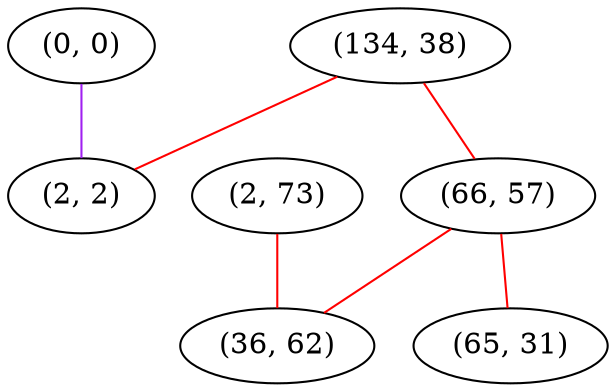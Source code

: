 graph "" {
"(0, 0)";
"(2, 73)";
"(134, 38)";
"(66, 57)";
"(2, 2)";
"(36, 62)";
"(65, 31)";
"(0, 0)" -- "(2, 2)"  [color=purple, key=0, weight=4];
"(2, 73)" -- "(36, 62)"  [color=red, key=0, weight=1];
"(134, 38)" -- "(66, 57)"  [color=red, key=0, weight=1];
"(134, 38)" -- "(2, 2)"  [color=red, key=0, weight=1];
"(66, 57)" -- "(65, 31)"  [color=red, key=0, weight=1];
"(66, 57)" -- "(36, 62)"  [color=red, key=0, weight=1];
}

